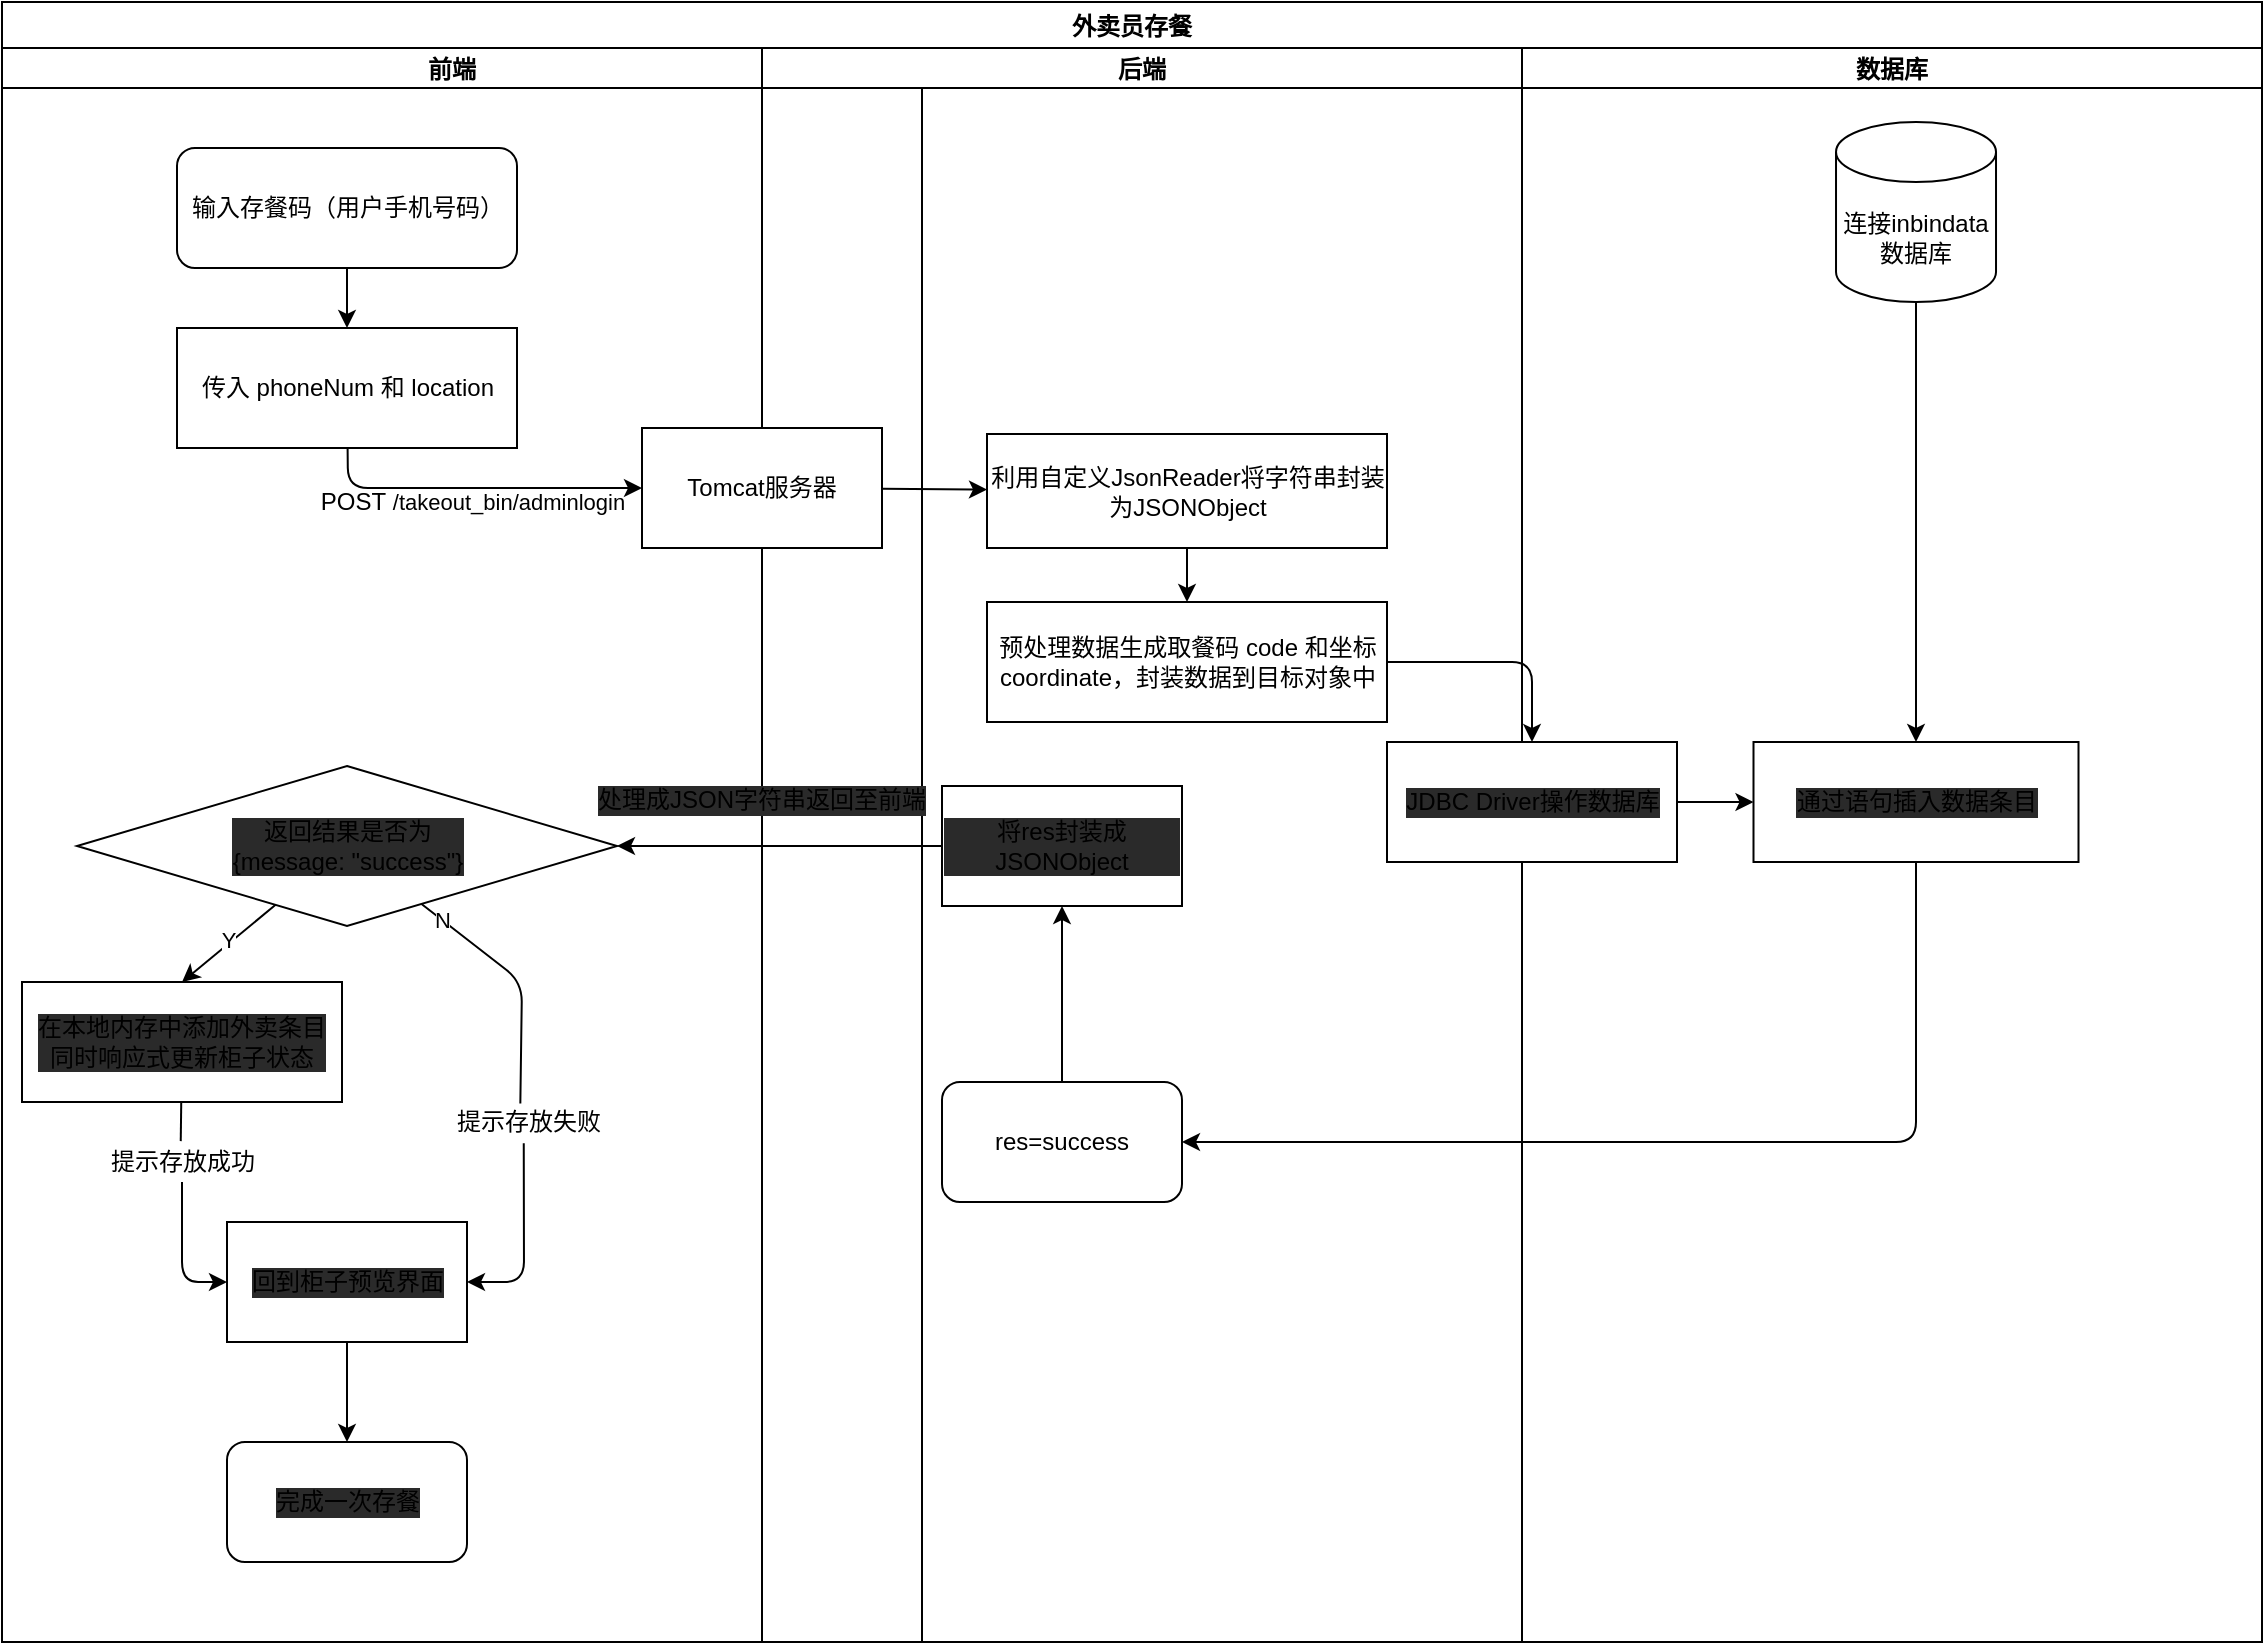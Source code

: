 <mxfile>
    <diagram id="zVZU2J7hUt9e1Otj8FAy" name="第 1 页">
        <mxGraphModel dx="345" dy="284" grid="1" gridSize="10" guides="1" tooltips="1" connect="1" arrows="1" fold="1" page="1" pageScale="1" pageWidth="1169" pageHeight="827" math="0" shadow="0">
            <root>
                <mxCell id="0"/>
                <mxCell id="1" parent="0"/>
                <mxCell id="160" value="外卖员存餐" style="swimlane;aspect=fixed;labelBackgroundColor=default;" vertex="1" parent="1">
                    <mxGeometry width="1130" height="820" as="geometry">
                        <mxRectangle x="120" y="30" width="90" height="23" as="alternateBounds"/>
                    </mxGeometry>
                </mxCell>
                <mxCell id="161" value="前端   " style="swimlane;startSize=20;horizontal=1;containerType=tree;fillColor=default;" vertex="1" parent="160">
                    <mxGeometry y="23" width="460" height="797" as="geometry">
                        <mxRectangle y="23" width="70" height="20" as="alternateBounds"/>
                    </mxGeometry>
                </mxCell>
                <mxCell id="162" style="edgeStyle=none;html=1;entryX=0.5;entryY=0;entryDx=0;entryDy=0;" edge="1" parent="161" source="163" target="164">
                    <mxGeometry relative="1" as="geometry"/>
                </mxCell>
                <mxCell id="163" value="输入存餐码（用户手机号码）" style="rounded=1;whiteSpace=wrap;html=1;" vertex="1" parent="161">
                    <mxGeometry x="87.5" y="50" width="170" height="60" as="geometry"/>
                </mxCell>
                <mxCell id="164" value="传入 phoneNum 和 location" style="rounded=0;whiteSpace=wrap;html=1;" vertex="1" parent="161">
                    <mxGeometry x="87.5" y="140" width="170" height="60" as="geometry"/>
                </mxCell>
                <mxCell id="165" value="POST&amp;nbsp;&lt;span style=&quot;font-size: 11px&quot;&gt;/takeout_bin/adminlogin&lt;/span&gt;" style="text;html=1;align=center;verticalAlign=middle;resizable=0;points=[];autosize=1;strokeColor=none;fillColor=none;" vertex="1" parent="161">
                    <mxGeometry x="150" y="217" width="170" height="20" as="geometry"/>
                </mxCell>
                <mxCell id="166" style="edgeStyle=none;html=1;entryX=0;entryY=0.5;entryDx=0;entryDy=0;startArrow=none;" edge="1" parent="161" source="175" target="172">
                    <mxGeometry relative="1" as="geometry">
                        <Array as="points">
                            <mxPoint x="90" y="617"/>
                        </Array>
                    </mxGeometry>
                </mxCell>
                <mxCell id="167" value="在本地内存中添加外卖条目&lt;br&gt;同时响应式更新柜子状态" style="rounded=0;whiteSpace=wrap;html=1;labelBackgroundColor=#2A2A2A;strokeColor=default;fillColor=default;" vertex="1" parent="161">
                    <mxGeometry x="10" y="467" width="160" height="60" as="geometry"/>
                </mxCell>
                <mxCell id="168" style="edgeStyle=none;html=1;entryX=0.5;entryY=0;entryDx=0;entryDy=0;" edge="1" parent="161" source="170" target="167">
                    <mxGeometry relative="1" as="geometry"/>
                </mxCell>
                <mxCell id="169" value="Y&lt;br&gt;" style="edgeLabel;html=1;align=center;verticalAlign=middle;resizable=0;points=[];" vertex="1" connectable="0" parent="168">
                    <mxGeometry x="-0.229" y="3" relative="1" as="geometry">
                        <mxPoint x="-8" as="offset"/>
                    </mxGeometry>
                </mxCell>
                <mxCell id="170" value="返回结果是否为&lt;br&gt;{message: &quot;success&quot;}" style="rhombus;whiteSpace=wrap;html=1;labelBackgroundColor=#2A2A2A;strokeColor=default;fillColor=default;" vertex="1" parent="161">
                    <mxGeometry x="37.5" y="359" width="270" height="80" as="geometry"/>
                </mxCell>
                <mxCell id="171" style="edgeStyle=none;html=1;entryX=0.5;entryY=0;entryDx=0;entryDy=0;" edge="1" parent="161" source="172" target="174">
                    <mxGeometry relative="1" as="geometry"/>
                </mxCell>
                <mxCell id="172" value="回到柜子预览界面" style="whiteSpace=wrap;html=1;labelBackgroundColor=#2A2A2A;strokeColor=default;fillColor=default;" vertex="1" parent="161">
                    <mxGeometry x="112.5" y="587" width="120" height="60" as="geometry"/>
                </mxCell>
                <mxCell id="173" style="edgeStyle=none;html=1;entryX=1;entryY=0.5;entryDx=0;entryDy=0;startArrow=none;exitX=0.482;exitY=1.033;exitDx=0;exitDy=0;exitPerimeter=0;" edge="1" parent="161" source="177" target="172">
                    <mxGeometry relative="1" as="geometry">
                        <Array as="points">
                            <mxPoint x="261" y="617"/>
                        </Array>
                    </mxGeometry>
                </mxCell>
                <mxCell id="174" value="完成一次存餐" style="rounded=1;whiteSpace=wrap;html=1;labelBackgroundColor=#2A2A2A;strokeColor=default;fillColor=default;" vertex="1" parent="161">
                    <mxGeometry x="112.5" y="697" width="120" height="60" as="geometry"/>
                </mxCell>
                <mxCell id="175" value="&lt;span&gt;提示存放成功&lt;/span&gt;" style="text;html=1;align=center;verticalAlign=middle;resizable=0;points=[];autosize=1;strokeColor=none;fillColor=none;" vertex="1" parent="161">
                    <mxGeometry x="45" y="547" width="90" height="20" as="geometry"/>
                </mxCell>
                <mxCell id="176" value="" style="edgeStyle=none;html=1;entryX=0.493;entryY=-0.022;entryDx=0;entryDy=0;endArrow=none;entryPerimeter=0;" edge="1" parent="161" source="167" target="175">
                    <mxGeometry relative="1" as="geometry">
                        <mxPoint x="90.0" y="550.0" as="sourcePoint"/>
                        <mxPoint x="112.5" y="640" as="targetPoint"/>
                        <Array as="points"/>
                    </mxGeometry>
                </mxCell>
                <mxCell id="177" value="&lt;span&gt;提示存放失败&lt;/span&gt;" style="text;html=1;align=center;verticalAlign=middle;resizable=0;points=[];autosize=1;strokeColor=none;fillColor=none;" vertex="1" parent="161">
                    <mxGeometry x="217.5" y="527" width="90" height="20" as="geometry"/>
                </mxCell>
                <mxCell id="178" value="" style="edgeStyle=none;html=1;entryX=0.463;entryY=0.04;entryDx=0;entryDy=0;endArrow=none;entryPerimeter=0;" edge="1" parent="161" source="170" target="177">
                    <mxGeometry relative="1" as="geometry">
                        <mxPoint x="215.564" y="449.24" as="sourcePoint"/>
                        <mxPoint x="232.5" y="640" as="targetPoint"/>
                        <Array as="points">
                            <mxPoint x="260" y="467"/>
                        </Array>
                    </mxGeometry>
                </mxCell>
                <mxCell id="179" value="N" style="edgeLabel;html=1;align=center;verticalAlign=middle;resizable=0;points=[];" vertex="1" connectable="0" parent="178">
                    <mxGeometry x="-0.584" y="-4" relative="1" as="geometry">
                        <mxPoint x="-8" y="-11" as="offset"/>
                    </mxGeometry>
                </mxCell>
                <mxCell id="182" value="后端" style="swimlane;startSize=20;horizontal=1;containerType=tree;labelBackgroundColor=none;" vertex="1" parent="160">
                    <mxGeometry x="380" y="23" width="380" height="797" as="geometry">
                        <mxRectangle x="380" y="23" width="70" height="20" as="alternateBounds"/>
                    </mxGeometry>
                </mxCell>
                <mxCell id="183" style="edgeStyle=none;html=1;entryX=0.5;entryY=0;entryDx=0;entryDy=0;" edge="1" parent="182" source="184" target="185">
                    <mxGeometry relative="1" as="geometry"/>
                </mxCell>
                <mxCell id="184" value="利用自定义JsonReader将字符串封装为JSONObject" style="rounded=0;whiteSpace=wrap;html=1;" vertex="1" parent="182">
                    <mxGeometry x="112.5" y="193" width="200" height="57" as="geometry"/>
                </mxCell>
                <mxCell id="185" value="预处理数据生成取餐码 code 和坐标 coordinate，封装数据到目标对象中" style="rounded=0;whiteSpace=wrap;html=1;" vertex="1" parent="182">
                    <mxGeometry x="112.5" y="277" width="200" height="60" as="geometry"/>
                </mxCell>
                <mxCell id="186" value="将res封装成JSONObject" style="rounded=0;whiteSpace=wrap;html=1;labelBackgroundColor=#2A2A2A;strokeColor=default;fillColor=default;" vertex="1" parent="182">
                    <mxGeometry x="90" y="369" width="120" height="60" as="geometry"/>
                </mxCell>
                <mxCell id="187" value="处理成JSON字符串返回至前端" style="text;html=1;strokeColor=none;fillColor=none;align=center;verticalAlign=middle;whiteSpace=wrap;rounded=0;labelBackgroundColor=#2A2A2A;" vertex="1" parent="182">
                    <mxGeometry x="-90" y="361" width="180" height="30" as="geometry"/>
                </mxCell>
                <mxCell id="188" style="edgeStyle=none;html=1;entryX=0.5;entryY=1;entryDx=0;entryDy=0;" edge="1" parent="182" source="189" target="186">
                    <mxGeometry relative="1" as="geometry"/>
                </mxCell>
                <mxCell id="189" value="res=success" style="rounded=1;whiteSpace=wrap;html=1;" vertex="1" parent="182">
                    <mxGeometry x="90" y="517" width="120" height="60" as="geometry"/>
                </mxCell>
                <mxCell id="180" value="Tomcat服务器" style="rounded=0;whiteSpace=wrap;html=1;" vertex="1" parent="182">
                    <mxGeometry x="-60" y="190" width="120" height="60" as="geometry"/>
                </mxCell>
                <mxCell id="198" style="edgeStyle=none;html=1;" edge="1" parent="182" source="180" target="184">
                    <mxGeometry relative="1" as="geometry"/>
                </mxCell>
                <mxCell id="190" value="数据库" style="swimlane;startSize=20;horizontal=1;containerType=tree;" vertex="1" parent="160">
                    <mxGeometry x="760" y="23" width="370" height="797" as="geometry">
                        <mxRectangle y="23" width="70" height="20" as="alternateBounds"/>
                    </mxGeometry>
                </mxCell>
                <mxCell id="191" value="通过语句插入数据条目" style="rounded=0;whiteSpace=wrap;html=1;labelBackgroundColor=#2A2A2A;strokeColor=default;fillColor=default;" vertex="1" parent="190">
                    <mxGeometry x="115.75" y="347" width="162.5" height="60" as="geometry"/>
                </mxCell>
                <mxCell id="192" value="返回结果到res" style="text;html=1;strokeColor=none;fillColor=none;align=center;verticalAlign=middle;whiteSpace=wrap;rounded=0;labelBackgroundColor=#2A2A2A;" vertex="1" parent="190">
                    <mxGeometry x="-40" y="372" width="90" height="30" as="geometry"/>
                </mxCell>
                <mxCell id="193" style="edgeStyle=none;html=1;entryX=0;entryY=0.5;entryDx=0;entryDy=0;" edge="1" parent="190" source="194" target="191">
                    <mxGeometry relative="1" as="geometry"/>
                </mxCell>
                <mxCell id="194" value="&lt;span&gt;JDBC Driver操作数据库&lt;/span&gt;" style="rounded=0;whiteSpace=wrap;html=1;labelBackgroundColor=#2A2A2A;strokeColor=default;fillColor=default;" vertex="1" parent="190">
                    <mxGeometry x="-67.5" y="347" width="145" height="60" as="geometry"/>
                </mxCell>
                <mxCell id="195" style="edgeStyle=none;html=1;" edge="1" parent="190" source="196" target="191">
                    <mxGeometry relative="1" as="geometry"/>
                </mxCell>
                <mxCell id="196" value="&lt;span&gt;连接inbindata数据库&lt;/span&gt;" style="shape=cylinder3;whiteSpace=wrap;html=1;boundedLbl=1;backgroundOutline=1;size=15;" vertex="1" parent="190">
                    <mxGeometry x="157.01" y="37" width="80" height="90" as="geometry"/>
                </mxCell>
                <mxCell id="197" style="edgeStyle=none;html=1;entryX=1;entryY=0.5;entryDx=0;entryDy=0;" edge="1" parent="160" source="186" target="170">
                    <mxGeometry relative="1" as="geometry"/>
                </mxCell>
                <mxCell id="199" style="edgeStyle=none;html=1;entryX=0.5;entryY=0;entryDx=0;entryDy=0;" edge="1" parent="160" source="185" target="194">
                    <mxGeometry relative="1" as="geometry">
                        <Array as="points">
                            <mxPoint x="765" y="330"/>
                        </Array>
                    </mxGeometry>
                </mxCell>
                <mxCell id="200" style="edgeStyle=none;html=1;entryX=1;entryY=0.5;entryDx=0;entryDy=0;" edge="1" parent="160" source="191" target="189">
                    <mxGeometry relative="1" as="geometry">
                        <mxPoint x="640" y="580" as="targetPoint"/>
                        <Array as="points">
                            <mxPoint x="957" y="570"/>
                        </Array>
                    </mxGeometry>
                </mxCell>
                <mxCell id="181" style="edgeStyle=none;html=1;entryX=0;entryY=0.5;entryDx=0;entryDy=0;" edge="1" parent="160" source="164" target="180">
                    <mxGeometry relative="1" as="geometry">
                        <Array as="points">
                            <mxPoint x="173" y="243"/>
                        </Array>
                    </mxGeometry>
                </mxCell>
            </root>
        </mxGraphModel>
    </diagram>
</mxfile>